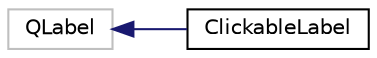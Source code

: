 digraph "Graphical Class Hierarchy"
{
 // LATEX_PDF_SIZE
  edge [fontname="Helvetica",fontsize="10",labelfontname="Helvetica",labelfontsize="10"];
  node [fontname="Helvetica",fontsize="10",shape=record];
  rankdir="LR";
  Node21 [label="QLabel",height=0.2,width=0.4,color="grey75", fillcolor="white", style="filled",tooltip=" "];
  Node21 -> Node0 [dir="back",color="midnightblue",fontsize="10",style="solid",fontname="Helvetica"];
  Node0 [label="ClickableLabel",height=0.2,width=0.4,color="black", fillcolor="white", style="filled",URL="$classClickableLabel.html",tooltip="This class extends the QLabel class and implements the ability to emit a clicked signal...."];
}
